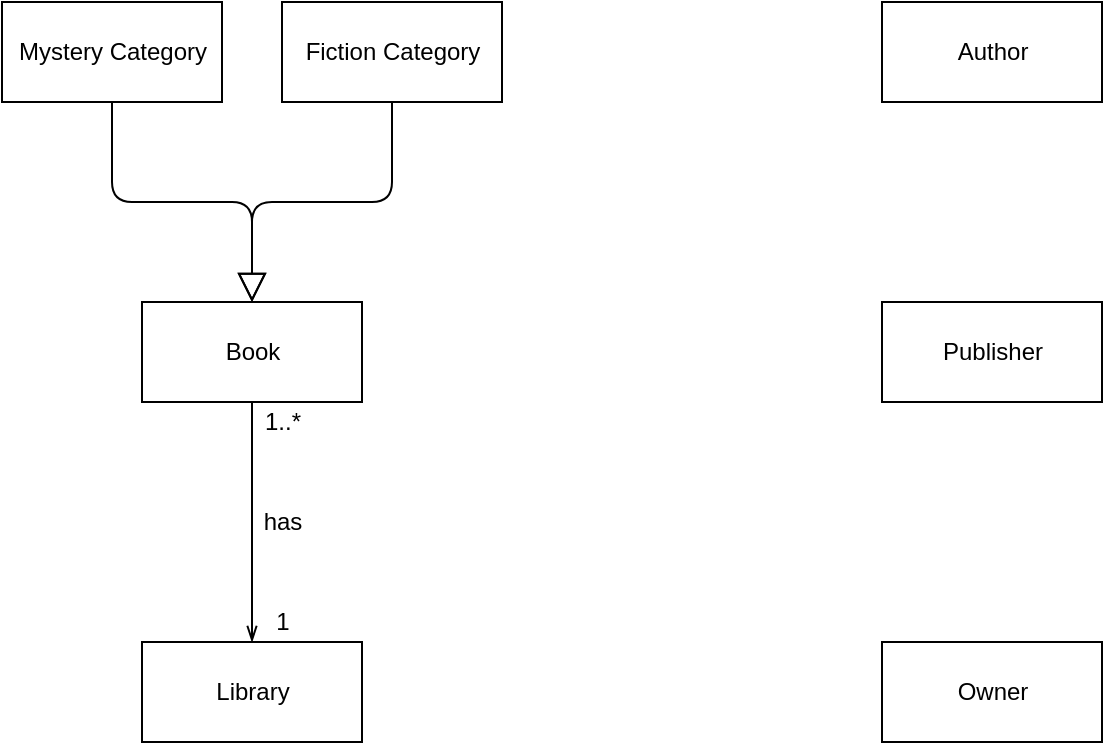<mxfile version="13.8.0" type="github">
  <diagram id="C5RBs43oDa-KdzZeNtuy" name="Page-1">
    <mxGraphModel dx="868" dy="393" grid="1" gridSize="10" guides="1" tooltips="1" connect="1" arrows="1" fold="1" page="1" pageScale="1" pageWidth="827" pageHeight="1169" math="0" shadow="0">
      <root>
        <mxCell id="WIyWlLk6GJQsqaUBKTNV-0" />
        <mxCell id="WIyWlLk6GJQsqaUBKTNV-1" parent="WIyWlLk6GJQsqaUBKTNV-0" />
        <mxCell id="LN-wFWYkmYRrGaJJ7iNA-13" style="edgeStyle=orthogonalEdgeStyle;rounded=0;orthogonalLoop=1;jettySize=auto;html=1;exitX=0.5;exitY=1;exitDx=0;exitDy=0;entryX=0.5;entryY=0;entryDx=0;entryDy=0;endArrow=openThin;endFill=0;" edge="1" parent="WIyWlLk6GJQsqaUBKTNV-1" source="LN-wFWYkmYRrGaJJ7iNA-0" target="LN-wFWYkmYRrGaJJ7iNA-4">
          <mxGeometry relative="1" as="geometry" />
        </mxCell>
        <mxCell id="LN-wFWYkmYRrGaJJ7iNA-0" value="Book" style="html=1;" vertex="1" parent="WIyWlLk6GJQsqaUBKTNV-1">
          <mxGeometry x="160" y="230" width="110" height="50" as="geometry" />
        </mxCell>
        <mxCell id="LN-wFWYkmYRrGaJJ7iNA-1" value="Author" style="html=1;" vertex="1" parent="WIyWlLk6GJQsqaUBKTNV-1">
          <mxGeometry x="530" y="80" width="110" height="50" as="geometry" />
        </mxCell>
        <mxCell id="LN-wFWYkmYRrGaJJ7iNA-2" value="Publisher" style="html=1;" vertex="1" parent="WIyWlLk6GJQsqaUBKTNV-1">
          <mxGeometry x="530" y="230" width="110" height="50" as="geometry" />
        </mxCell>
        <mxCell id="LN-wFWYkmYRrGaJJ7iNA-3" value="Owner" style="html=1;" vertex="1" parent="WIyWlLk6GJQsqaUBKTNV-1">
          <mxGeometry x="530" y="400" width="110" height="50" as="geometry" />
        </mxCell>
        <mxCell id="LN-wFWYkmYRrGaJJ7iNA-4" value="Library" style="html=1;" vertex="1" parent="WIyWlLk6GJQsqaUBKTNV-1">
          <mxGeometry x="160" y="400" width="110" height="50" as="geometry" />
        </mxCell>
        <mxCell id="LN-wFWYkmYRrGaJJ7iNA-5" value="Fiction Category" style="html=1;" vertex="1" parent="WIyWlLk6GJQsqaUBKTNV-1">
          <mxGeometry x="230" y="80" width="110" height="50" as="geometry" />
        </mxCell>
        <mxCell id="LN-wFWYkmYRrGaJJ7iNA-6" value="Mystery Category" style="html=1;" vertex="1" parent="WIyWlLk6GJQsqaUBKTNV-1">
          <mxGeometry x="90" y="80" width="110" height="50" as="geometry" />
        </mxCell>
        <mxCell id="LN-wFWYkmYRrGaJJ7iNA-9" value="" style="endArrow=block;endFill=0;endSize=12;html=1;edgeStyle=orthogonalEdgeStyle;exitX=0.5;exitY=1;exitDx=0;exitDy=0;entryX=0.5;entryY=0;entryDx=0;entryDy=0;" edge="1" parent="WIyWlLk6GJQsqaUBKTNV-1" source="LN-wFWYkmYRrGaJJ7iNA-6" target="LN-wFWYkmYRrGaJJ7iNA-0">
          <mxGeometry width="160" relative="1" as="geometry">
            <mxPoint x="330" y="100" as="sourcePoint" />
            <mxPoint x="490" y="100" as="targetPoint" />
          </mxGeometry>
        </mxCell>
        <mxCell id="LN-wFWYkmYRrGaJJ7iNA-10" value="" style="endArrow=block;endFill=0;endSize=12;html=1;exitX=0.5;exitY=1;exitDx=0;exitDy=0;edgeStyle=orthogonalEdgeStyle;entryX=0.5;entryY=0;entryDx=0;entryDy=0;" edge="1" parent="WIyWlLk6GJQsqaUBKTNV-1" source="LN-wFWYkmYRrGaJJ7iNA-5" target="LN-wFWYkmYRrGaJJ7iNA-0">
          <mxGeometry width="160" relative="1" as="geometry">
            <mxPoint x="330" y="100" as="sourcePoint" />
            <mxPoint x="220" y="220" as="targetPoint" />
          </mxGeometry>
        </mxCell>
        <mxCell id="LN-wFWYkmYRrGaJJ7iNA-14" value="1..*" style="text;html=1;align=center;verticalAlign=middle;resizable=0;points=[];autosize=1;" vertex="1" parent="WIyWlLk6GJQsqaUBKTNV-1">
          <mxGeometry x="215" y="280" width="30" height="20" as="geometry" />
        </mxCell>
        <mxCell id="LN-wFWYkmYRrGaJJ7iNA-15" value="has" style="text;html=1;align=center;verticalAlign=middle;resizable=0;points=[];autosize=1;" vertex="1" parent="WIyWlLk6GJQsqaUBKTNV-1">
          <mxGeometry x="215" y="330" width="30" height="20" as="geometry" />
        </mxCell>
        <mxCell id="LN-wFWYkmYRrGaJJ7iNA-16" value="1" style="text;html=1;align=center;verticalAlign=middle;resizable=0;points=[];autosize=1;" vertex="1" parent="WIyWlLk6GJQsqaUBKTNV-1">
          <mxGeometry x="220" y="380" width="20" height="20" as="geometry" />
        </mxCell>
      </root>
    </mxGraphModel>
  </diagram>
</mxfile>
